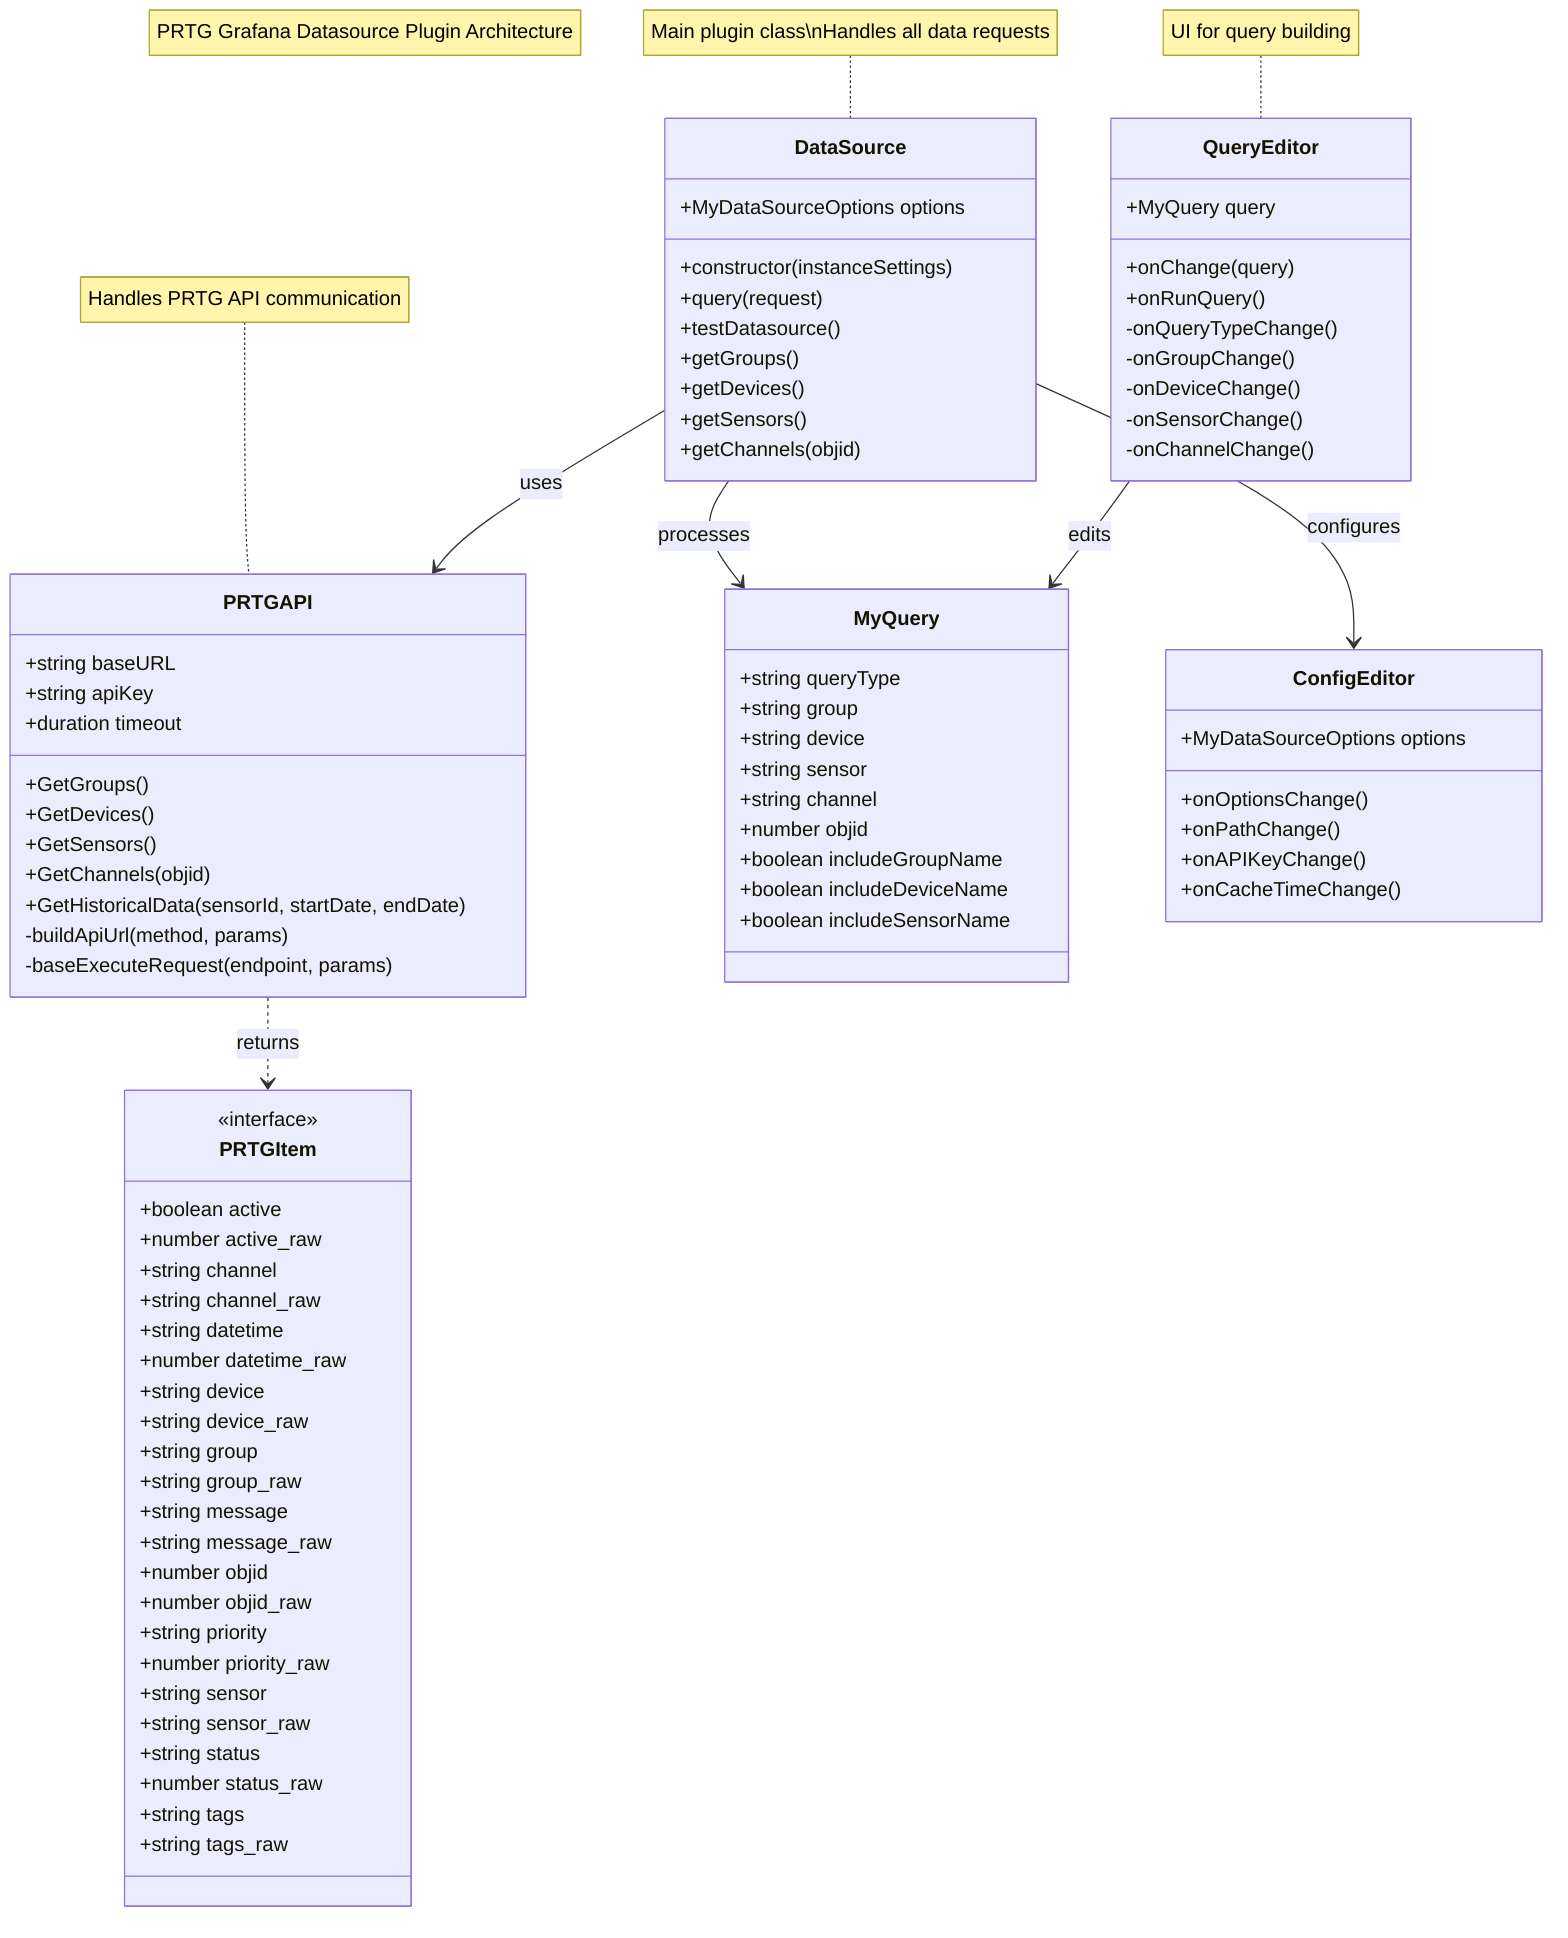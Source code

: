 classDiagram
    note "PRTG Grafana Datasource Plugin Architecture"
    
    class DataSource {
        +MyDataSourceOptions options
        +constructor(instanceSettings)
        +query(request)
        +testDatasource()
        +getGroups()
        +getDevices()
        +getSensors()
        +getChannels(objid)
    }

    class PRTGAPI {
        +string baseURL
        +string apiKey
        +duration timeout
        +GetGroups()
        +GetDevices()
        +GetSensors()
        +GetChannels(objid)
        +GetHistoricalData(sensorId, startDate, endDate)
        -buildApiUrl(method, params)
        -baseExecuteRequest(endpoint, params)
    }

    class MyQuery {
        +string queryType
        +string group
        +string device
        +string sensor
        +string channel
        +number objid
        +boolean includeGroupName
        +boolean includeDeviceName
        +boolean includeSensorName
    }

    class PRTGItem {
        <<interface>>
        +boolean active
        +number active_raw
        +string channel
        +string channel_raw
        +string datetime
        +number datetime_raw
        +string device
        +string device_raw
        +string group
        +string group_raw
        +string message
        +string message_raw
        +number objid
        +number objid_raw
        +string priority
        +number priority_raw
        +string sensor
        +string sensor_raw
        +string status
        +number status_raw
        +string tags
        +string tags_raw
    }

    class QueryEditor {
        +MyQuery query
        +onChange(query)
        +onRunQuery()
        -onQueryTypeChange()
        -onGroupChange()
        -onDeviceChange()
        -onSensorChange()
        -onChannelChange()
    }

    class ConfigEditor {
        +MyDataSourceOptions options
        +onOptionsChange()
        +onPathChange()
        +onAPIKeyChange()
        +onCacheTimeChange()
    }

    DataSource --> PRTGAPI : uses
    DataSource --> MyQuery : processes
    QueryEditor --> MyQuery : edits
    PRTGAPI ..> PRTGItem : returns
    DataSource --> ConfigEditor : configures
    
    note for DataSource "Main plugin class\nHandles all data requests"
    note for PRTGAPI "Handles PRTG API communication"
    note for QueryEditor "UI for query building"